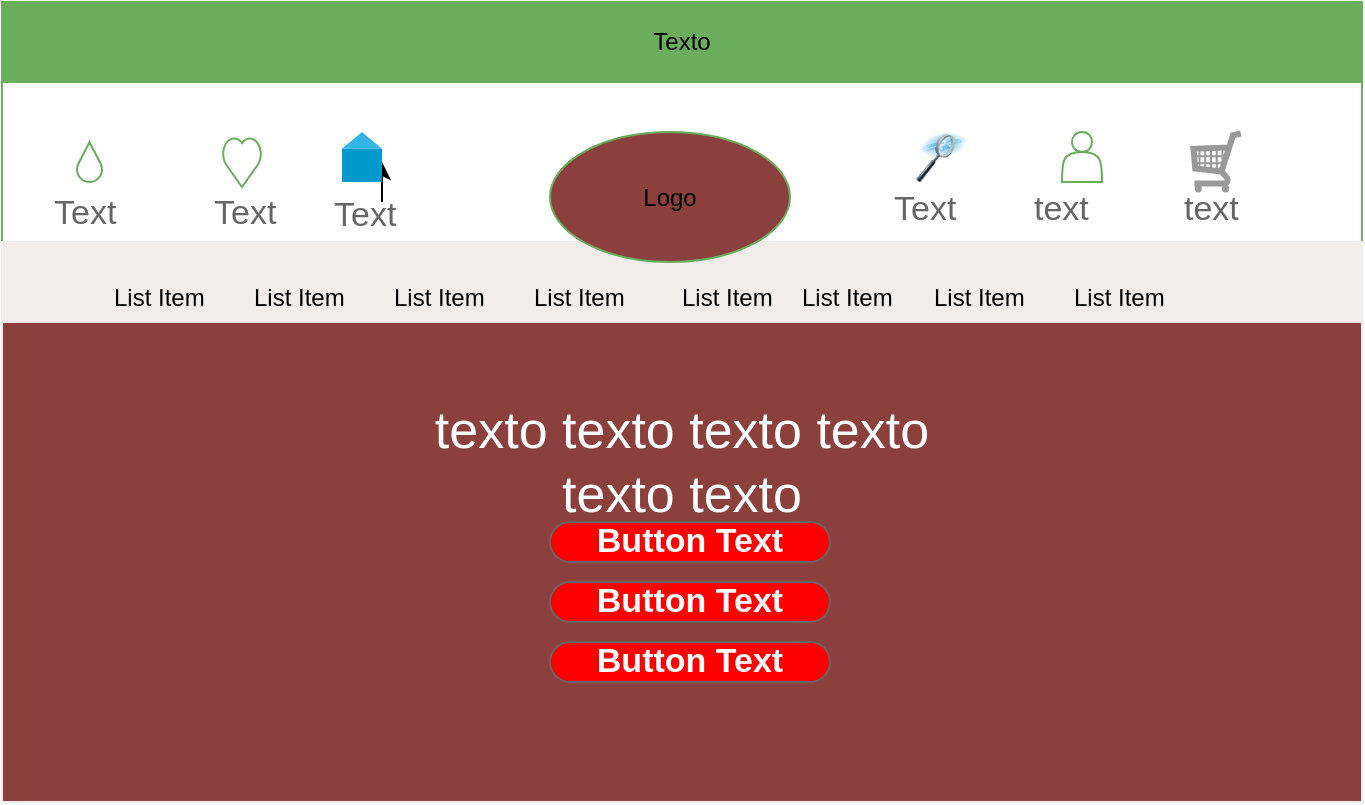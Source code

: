 <mxfile version="12.9.14" type="device"><diagram id="BY6ALIBmHjl6ImYPKySv" name="Page-1"><mxGraphModel dx="868" dy="435" grid="1" gridSize="10" guides="1" tooltips="1" connect="1" arrows="1" fold="1" page="1" pageScale="1" pageWidth="827" pageHeight="1169" math="0" shadow="0"><root><mxCell id="0"/><mxCell id="1" parent="0"/><mxCell id="GuHM82hKUnJS6FEk-DJt-1" value="Texto" style="rounded=0;whiteSpace=wrap;html=1;fillColor=#6AAD5D;strokeColor=#6AAD5D;" vertex="1" parent="1"><mxGeometry x="80" y="40" width="680" height="40" as="geometry"/></mxCell><mxCell id="GuHM82hKUnJS6FEk-DJt-2" value="Logo&amp;nbsp;" style="rounded=0;whiteSpace=wrap;html=1;strokeColor=#6AAD5D;" vertex="1" parent="1"><mxGeometry x="80" y="80" width="680" height="80" as="geometry"/></mxCell><mxCell id="GuHM82hKUnJS6FEk-DJt-4" value="text" style="strokeWidth=1;shadow=0;dashed=0;align=center;html=1;shape=mxgraph.mockup.text.textBox;fontColor=#666666;align=left;fontSize=17;spacingLeft=4;spacingTop=-3;strokeColor=none;mainText=" vertex="1" parent="1"><mxGeometry x="665" y="140" width="60" height="10" as="geometry"/></mxCell><mxCell id="GuHM82hKUnJS6FEk-DJt-3" value="" style="verticalLabelPosition=bottom;shadow=0;dashed=0;align=center;html=1;verticalAlign=top;strokeWidth=1;shape=mxgraph.mockup.misc.shoppingCart;strokeColor=#999999;" vertex="1" parent="1"><mxGeometry x="675" y="105" width="25" height="30" as="geometry"/></mxCell><mxCell id="GuHM82hKUnJS6FEk-DJt-9" value="" style="shape=actor;whiteSpace=wrap;html=1;strokeColor=#6AAD5D;" vertex="1" parent="1"><mxGeometry x="610" y="105" width="20" height="25" as="geometry"/></mxCell><mxCell id="GuHM82hKUnJS6FEk-DJt-12" value="text" style="strokeWidth=1;shadow=0;dashed=0;align=center;html=1;shape=mxgraph.mockup.text.textBox;fontColor=#666666;align=left;fontSize=17;spacingLeft=4;spacingTop=-3;strokeColor=none;mainText=" vertex="1" parent="1"><mxGeometry x="590" y="140" width="60" height="10" as="geometry"/></mxCell><mxCell id="GuHM82hKUnJS6FEk-DJt-14" value="Text" style="strokeWidth=1;shadow=0;dashed=0;align=center;html=1;shape=mxgraph.mockup.text.textBox;fontColor=#666666;align=left;fontSize=17;spacingLeft=4;spacingTop=-3;strokeColor=none;mainText=" vertex="1" parent="1"><mxGeometry x="520" y="140" width="60" height="10" as="geometry"/></mxCell><mxCell id="GuHM82hKUnJS6FEk-DJt-28" style="edgeStyle=orthogonalEdgeStyle;rounded=0;orthogonalLoop=1;jettySize=auto;html=1;" edge="1" parent="1"><mxGeometry relative="1" as="geometry"><mxPoint x="270" y="120" as="targetPoint"/><mxPoint x="270" y="140" as="sourcePoint"/></mxGeometry></mxCell><mxCell id="GuHM82hKUnJS6FEk-DJt-23" value="" style="verticalLabelPosition=bottom;verticalAlign=top;html=1;shape=mxgraph.basic.drop;strokeColor=#6AAD5D;" vertex="1" parent="1"><mxGeometry x="117.5" y="110" width="12.5" height="20" as="geometry"/></mxCell><mxCell id="GuHM82hKUnJS6FEk-DJt-15" value="" style="verticalLabelPosition=bottom;verticalAlign=top;html=1;shape=mxgraph.basic.heart;strokeColor=#6AAD5D;" vertex="1" parent="1"><mxGeometry x="190" y="107.5" width="20" height="25" as="geometry"/></mxCell><mxCell id="GuHM82hKUnJS6FEk-DJt-26" value="" style="image;html=1;labelBackgroundColor=#ffffff;image=img/lib/clip_art/computers/Data_Filtering_128x128.png;strokeColor=#6AAD5D;" vertex="1" parent="1"><mxGeometry x="530" y="105" width="40" height="25" as="geometry"/></mxCell><mxCell id="GuHM82hKUnJS6FEk-DJt-27" value="" style="verticalLabelPosition=bottom;verticalAlign=top;html=1;shadow=0;dashed=0;strokeWidth=1;shape=mxgraph.android.text_insertion_point;fillColor=#FFFFFF;" vertex="1" parent="1"><mxGeometry x="250" y="105" width="20" height="25" as="geometry"/></mxCell><mxCell id="GuHM82hKUnJS6FEk-DJt-37" value="" style="rounded=0;whiteSpace=wrap;html=1;strokeColor=#f0edeb;fillColor=#f0edeb;" vertex="1" parent="1"><mxGeometry x="80" y="160" width="680" height="40" as="geometry"/></mxCell><mxCell id="GuHM82hKUnJS6FEk-DJt-8" value="Logo" style="ellipse;whiteSpace=wrap;html=1;strokeColor=#6AAD5D;fillColor=#8C403D;" vertex="1" parent="1"><mxGeometry x="354" y="105" width="120" height="65" as="geometry"/></mxCell><mxCell id="GuHM82hKUnJS6FEk-DJt-38" value="" style="rounded=0;whiteSpace=wrap;html=1;strokeColor=#f0edeb;fillColor=#8C403D;" vertex="1" parent="1"><mxGeometry x="80" y="200" width="680" height="240" as="geometry"/></mxCell><mxCell id="GuHM82hKUnJS6FEk-DJt-43" value="Button Text" style="strokeWidth=1;shadow=0;dashed=0;align=center;html=1;shape=mxgraph.mockup.buttons.button;strokeColor=#666666;fontColor=#ffffff;mainText=;buttonStyle=round;fontSize=17;fontStyle=1;fillColor=#FF0000;whiteSpace=wrap;" vertex="1" parent="1"><mxGeometry x="354" y="300" width="140" height="20" as="geometry"/></mxCell><mxCell id="GuHM82hKUnJS6FEk-DJt-46" value="Button Text" style="strokeWidth=1;shadow=0;dashed=0;align=center;html=1;shape=mxgraph.mockup.buttons.button;strokeColor=#666666;fontColor=#ffffff;mainText=;buttonStyle=round;fontSize=17;fontStyle=1;fillColor=#FF0000;whiteSpace=wrap;" vertex="1" parent="1"><mxGeometry x="354" y="330" width="140" height="20" as="geometry"/></mxCell><mxCell id="GuHM82hKUnJS6FEk-DJt-47" value="Button Text" style="strokeWidth=1;shadow=0;dashed=0;align=center;html=1;shape=mxgraph.mockup.buttons.button;strokeColor=#666666;fontColor=#ffffff;mainText=;buttonStyle=round;fontSize=17;fontStyle=1;fillColor=#FF0000;whiteSpace=wrap;" vertex="1" parent="1"><mxGeometry x="354" y="360" width="140" height="20" as="geometry"/></mxCell><mxCell id="GuHM82hKUnJS6FEk-DJt-51" value="List Item" style="text;strokeColor=none;fillColor=none;align=left;verticalAlign=top;spacingLeft=4;spacingRight=4;overflow=hidden;rotatable=0;points=[[0,0.5],[1,0.5]];portConstraint=eastwest;" vertex="1" parent="1"><mxGeometry x="340" y="174" width="60" height="26" as="geometry"/></mxCell><mxCell id="GuHM82hKUnJS6FEk-DJt-52" value="List Item" style="text;strokeColor=none;fillColor=none;align=left;verticalAlign=top;spacingLeft=4;spacingRight=4;overflow=hidden;rotatable=0;points=[[0,0.5],[1,0.5]];portConstraint=eastwest;" vertex="1" parent="1"><mxGeometry x="474" y="174" width="60" height="26" as="geometry"/></mxCell><mxCell id="GuHM82hKUnJS6FEk-DJt-53" value="List Item" style="text;strokeColor=none;fillColor=none;align=left;verticalAlign=top;spacingLeft=4;spacingRight=4;overflow=hidden;rotatable=0;points=[[0,0.5],[1,0.5]];portConstraint=eastwest;" vertex="1" parent="1"><mxGeometry x="540" y="174" width="60" height="26" as="geometry"/></mxCell><mxCell id="GuHM82hKUnJS6FEk-DJt-54" value="List Item" style="text;strokeColor=none;fillColor=none;align=left;verticalAlign=top;spacingLeft=4;spacingRight=4;overflow=hidden;rotatable=0;points=[[0,0.5],[1,0.5]];portConstraint=eastwest;" vertex="1" parent="1"><mxGeometry x="610" y="174" width="60" height="26" as="geometry"/></mxCell><mxCell id="GuHM82hKUnJS6FEk-DJt-56" value="List Item" style="text;strokeColor=none;fillColor=none;align=left;verticalAlign=top;spacingLeft=4;spacingRight=4;overflow=hidden;rotatable=0;points=[[0,0.5],[1,0.5]];portConstraint=eastwest;" vertex="1" parent="1"><mxGeometry x="200" y="174" width="60" height="26" as="geometry"/></mxCell><mxCell id="GuHM82hKUnJS6FEk-DJt-57" value="List Item" style="text;strokeColor=none;fillColor=none;align=left;verticalAlign=top;spacingLeft=4;spacingRight=4;overflow=hidden;rotatable=0;points=[[0,0.5],[1,0.5]];portConstraint=eastwest;" vertex="1" parent="1"><mxGeometry x="130" y="174" width="60" height="26" as="geometry"/></mxCell><mxCell id="GuHM82hKUnJS6FEk-DJt-58" value="List Item" style="text;strokeColor=none;fillColor=none;align=left;verticalAlign=top;spacingLeft=4;spacingRight=4;overflow=hidden;rotatable=0;points=[[0,0.5],[1,0.5]];portConstraint=eastwest;" vertex="1" parent="1"><mxGeometry x="270" y="174" width="60" height="26" as="geometry"/></mxCell><mxCell id="GuHM82hKUnJS6FEk-DJt-59" value="List Item" style="text;strokeColor=none;fillColor=none;align=left;verticalAlign=top;spacingLeft=4;spacingRight=4;overflow=hidden;rotatable=0;points=[[0,0.5],[1,0.5]];portConstraint=eastwest;" vertex="1" parent="1"><mxGeometry x="414" y="174" width="60" height="26" as="geometry"/></mxCell><mxCell id="GuHM82hKUnJS6FEk-DJt-60" value="Text" style="strokeWidth=1;shadow=0;dashed=0;align=center;html=1;shape=mxgraph.mockup.text.textBox;fontColor=#666666;align=left;fontSize=17;spacingLeft=4;spacingTop=-3;strokeColor=none;mainText=" vertex="1" parent="1"><mxGeometry x="240" y="147.5" width="60" height="2.5" as="geometry"/></mxCell><mxCell id="GuHM82hKUnJS6FEk-DJt-61" value="Text" style="strokeWidth=1;shadow=0;dashed=0;align=center;html=1;shape=mxgraph.mockup.text.textBox;fontColor=#666666;align=left;fontSize=17;spacingLeft=4;spacingTop=-3;strokeColor=none;mainText=" vertex="1" parent="1"><mxGeometry x="180" y="145" width="50" height="5" as="geometry"/></mxCell><mxCell id="GuHM82hKUnJS6FEk-DJt-62" value="Text" style="strokeWidth=1;shadow=0;dashed=0;align=center;html=1;shape=mxgraph.mockup.text.textBox;fontColor=#666666;align=left;fontSize=17;spacingLeft=4;spacingTop=-3;strokeColor=none;mainText=" vertex="1" parent="1"><mxGeometry x="100" y="145" width="60" height="5" as="geometry"/></mxCell><mxCell id="GuHM82hKUnJS6FEk-DJt-63" value="texto texto texto texto texto texto" style="text;html=1;strokeColor=none;fillColor=none;align=center;verticalAlign=middle;whiteSpace=wrap;rounded=0;fontColor=#FFFFFF;fontSize=26;" vertex="1" parent="1"><mxGeometry x="270" y="240" width="300" height="60" as="geometry"/></mxCell><mxCell id="GuHM82hKUnJS6FEk-DJt-64" value="" style="endArrow=none;dashed=1;html=1;fontSize=26;fontColor=#FFFFFF;" edge="1" parent="1" source="GuHM82hKUnJS6FEk-DJt-38"><mxGeometry width="50" height="50" relative="1" as="geometry"><mxPoint x="400" y="250" as="sourcePoint"/><mxPoint x="450" y="200" as="targetPoint"/></mxGeometry></mxCell></root></mxGraphModel></diagram></mxfile>